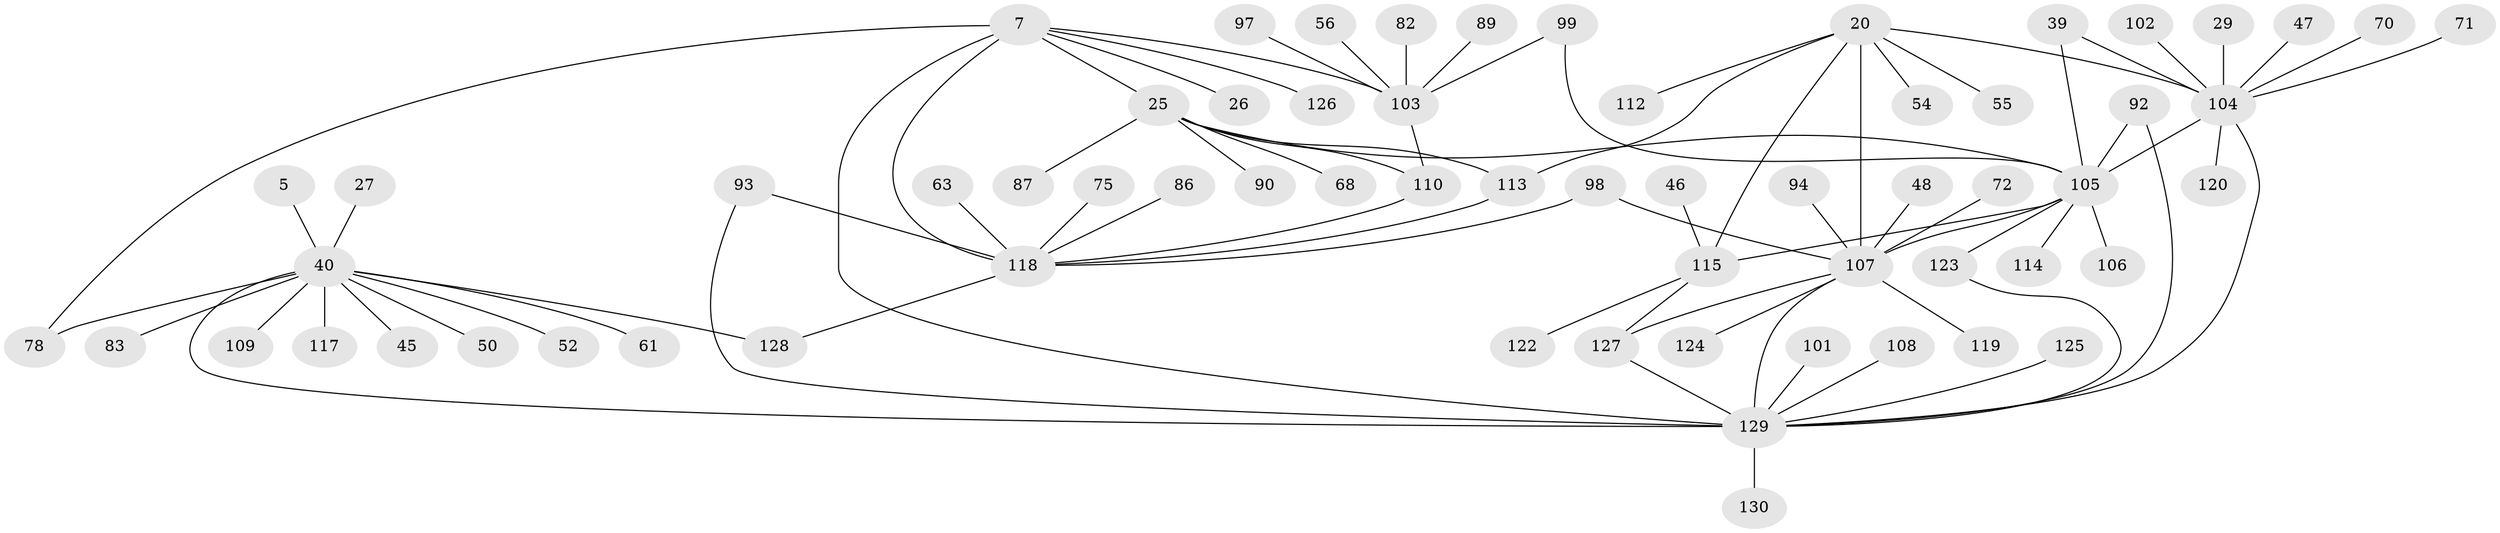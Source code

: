 // original degree distribution, {10: 0.007692307692307693, 13: 0.007692307692307693, 8: 0.03076923076923077, 14: 0.007692307692307693, 1: 0.5230769230769231, 5: 0.023076923076923078, 12: 0.007692307692307693, 7: 0.015384615384615385, 2: 0.16153846153846155, 3: 0.12307692307692308, 4: 0.06153846153846154, 9: 0.007692307692307693, 11: 0.007692307692307693, 6: 0.015384615384615385}
// Generated by graph-tools (version 1.1) at 2025/47/03/09/25 04:47:36]
// undirected, 65 vertices, 82 edges
graph export_dot {
graph [start="1"]
  node [color=gray90,style=filled];
  5;
  7;
  20;
  25 [super="+8"];
  26 [super="+10"];
  27;
  29;
  39 [super="+22"];
  40 [super="+14+3"];
  45;
  46;
  47;
  48;
  50;
  52;
  54;
  55;
  56;
  61;
  63;
  68;
  70;
  71;
  72;
  75;
  78 [super="+58"];
  82;
  83;
  86;
  87;
  89;
  90;
  92 [super="+69"];
  93 [super="+64"];
  94;
  97;
  98;
  99;
  101;
  102;
  103 [super="+65+35+34"];
  104 [super="+24+51"];
  105 [super="+80+100+37"];
  106 [super="+96"];
  107 [super="+12+17+57+67+9"];
  108;
  109;
  110 [super="+81"];
  112 [super="+95"];
  113 [super="+74+33+38+41"];
  114;
  115 [super="+31+77+73"];
  117;
  118 [super="+116+84+79"];
  119;
  120;
  122;
  123 [super="+13+62"];
  124;
  125;
  126;
  127 [super="+121"];
  128 [super="+85"];
  129 [super="+44+111+19"];
  130 [super="+88"];
  5 -- 40;
  7 -- 126;
  7 -- 25;
  7 -- 78;
  7 -- 118 [weight=2];
  7 -- 26;
  7 -- 103 [weight=3];
  7 -- 129 [weight=3];
  20 -- 54;
  20 -- 55;
  20 -- 115;
  20 -- 107 [weight=4];
  20 -- 113;
  20 -- 104 [weight=2];
  20 -- 112;
  25 -- 68;
  25 -- 87;
  25 -- 90;
  25 -- 113;
  25 -- 110;
  25 -- 105 [weight=2];
  27 -- 40;
  29 -- 104;
  39 -- 104;
  39 -- 105;
  40 -- 45;
  40 -- 50;
  40 -- 109;
  40 -- 117;
  40 -- 83;
  40 -- 52;
  40 -- 61;
  40 -- 78;
  40 -- 129 [weight=2];
  40 -- 128;
  46 -- 115;
  47 -- 104;
  48 -- 107;
  56 -- 103;
  63 -- 118;
  70 -- 104;
  71 -- 104;
  72 -- 107;
  75 -- 118;
  82 -- 103;
  86 -- 118;
  89 -- 103;
  92 -- 129;
  92 -- 105;
  93 -- 118;
  93 -- 129;
  94 -- 107;
  97 -- 103;
  98 -- 107;
  98 -- 118;
  99 -- 103;
  99 -- 105;
  101 -- 129;
  102 -- 104;
  103 -- 110;
  104 -- 120;
  104 -- 129 [weight=3];
  104 -- 105;
  105 -- 107 [weight=3];
  105 -- 106;
  105 -- 114;
  105 -- 115 [weight=2];
  105 -- 123;
  107 -- 119;
  107 -- 124;
  107 -- 129 [weight=2];
  107 -- 127;
  108 -- 129;
  110 -- 118;
  113 -- 118;
  115 -- 122;
  115 -- 127;
  118 -- 128;
  123 -- 129;
  125 -- 129;
  127 -- 129;
  129 -- 130;
}
